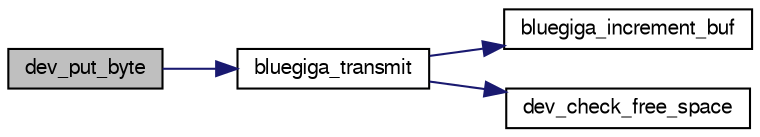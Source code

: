 digraph "dev_put_byte"
{
  edge [fontname="FreeSans",fontsize="10",labelfontname="FreeSans",labelfontsize="10"];
  node [fontname="FreeSans",fontsize="10",shape=record];
  rankdir="LR";
  Node1 [label="dev_put_byte",height=0.2,width=0.4,color="black", fillcolor="grey75", style="filled", fontcolor="black"];
  Node1 -> Node2 [color="midnightblue",fontsize="10",style="solid",fontname="FreeSans"];
  Node2 [label="bluegiga_transmit",height=0.2,width=0.4,color="black", fillcolor="white", style="filled",URL="$bluegiga_8c.html#abe358f767725314dab7b28a59e51989c"];
  Node2 -> Node3 [color="midnightblue",fontsize="10",style="solid",fontname="FreeSans"];
  Node3 [label="bluegiga_increment_buf",height=0.2,width=0.4,color="black", fillcolor="white", style="filled",URL="$bluegiga_8c.html#ad59d5db2be5ea429bc32bddfab4f39f3"];
  Node2 -> Node4 [color="midnightblue",fontsize="10",style="solid",fontname="FreeSans"];
  Node4 [label="dev_check_free_space",height=0.2,width=0.4,color="black", fillcolor="white", style="filled",URL="$bluegiga_8c.html#a6b1814c6ad9bd32562deee5d34cc055c"];
}
